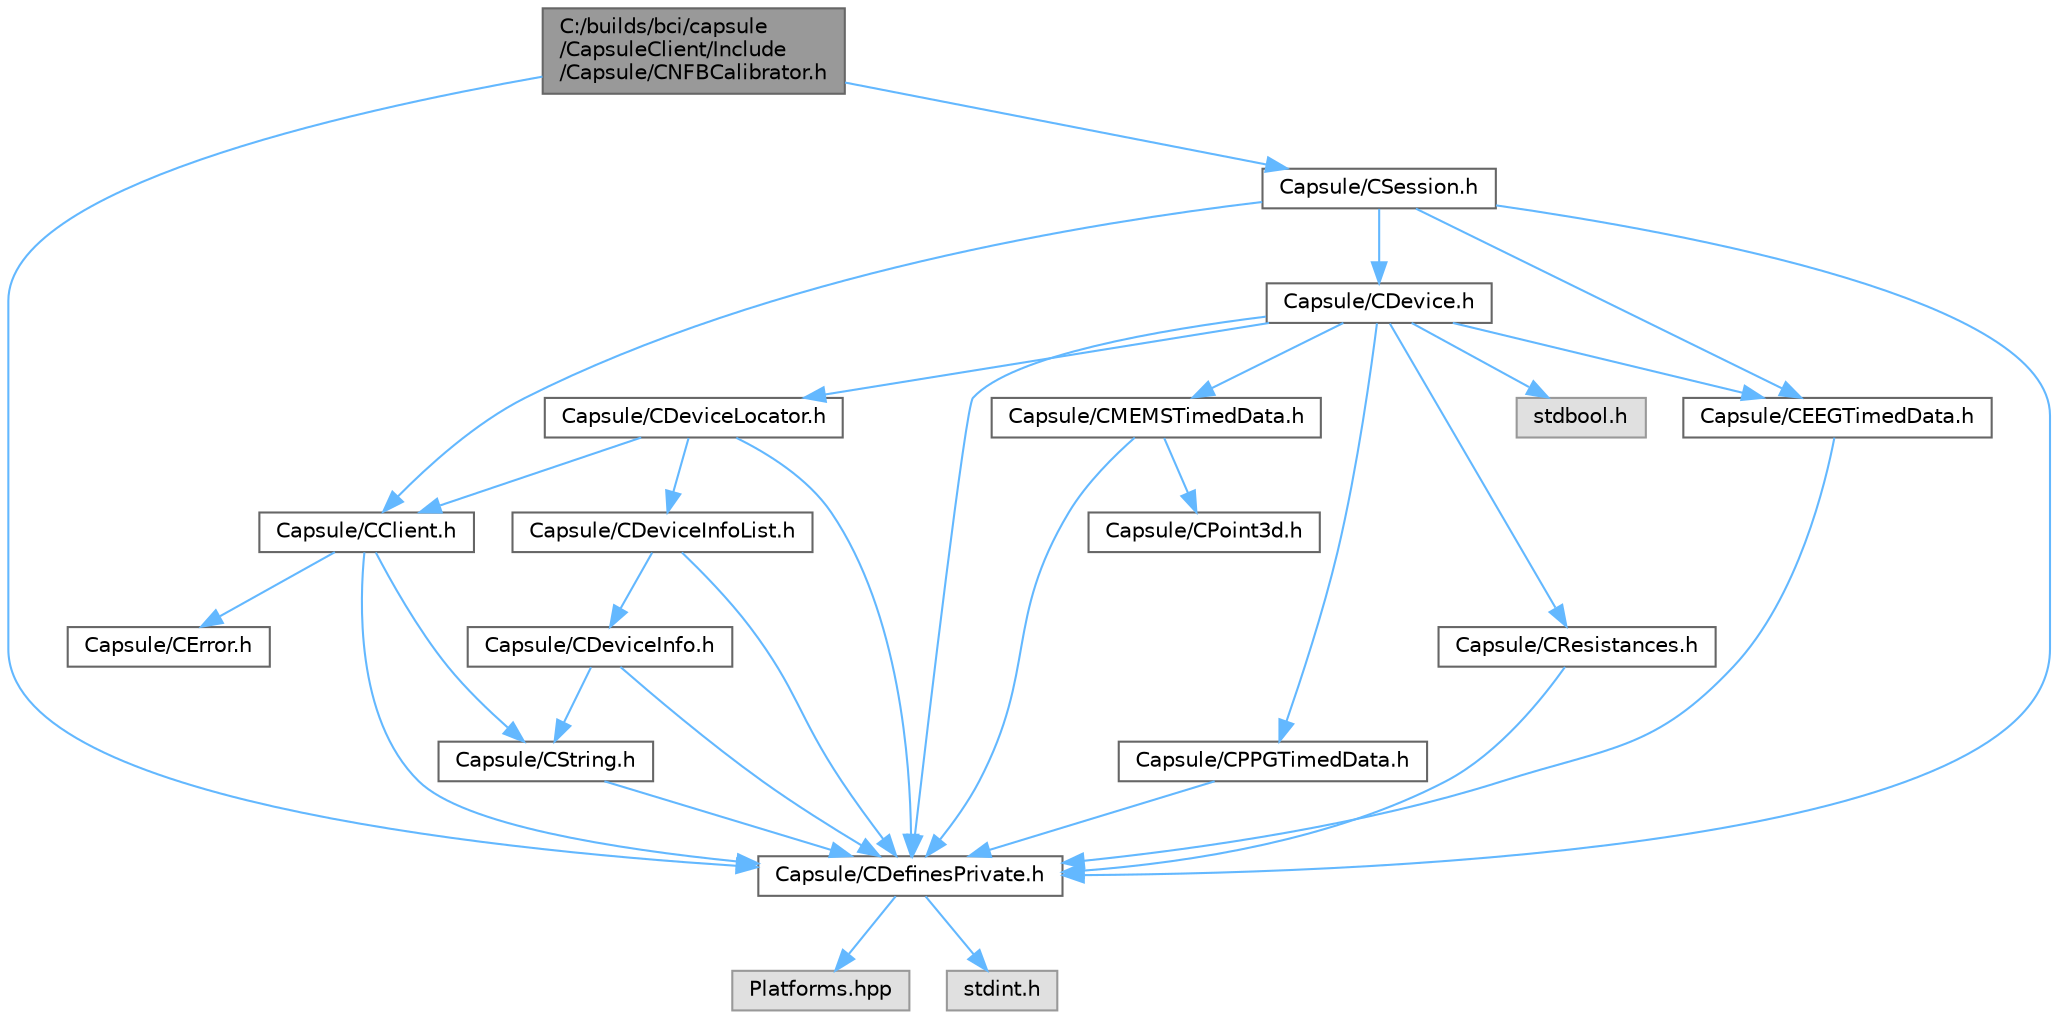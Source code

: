 digraph "C:/builds/bci/capsule/CapsuleClient/Include/Capsule/CNFBCalibrator.h"
{
 // LATEX_PDF_SIZE
  bgcolor="transparent";
  edge [fontname=Helvetica,fontsize=10,labelfontname=Helvetica,labelfontsize=10];
  node [fontname=Helvetica,fontsize=10,shape=box,height=0.2,width=0.4];
  Node1 [id="Node000001",label="C:/builds/bci/capsule\l/CapsuleClient/Include\l/Capsule/CNFBCalibrator.h",height=0.2,width=0.4,color="gray40", fillcolor="grey60", style="filled", fontcolor="black",tooltip=" "];
  Node1 -> Node2 [id="edge1_Node000001_Node000002",color="steelblue1",style="solid",tooltip=" "];
  Node2 [id="Node000002",label="Capsule/CDefinesPrivate.h",height=0.2,width=0.4,color="grey40", fillcolor="white", style="filled",URL="$_c_defines_private_8h.html",tooltip=" "];
  Node2 -> Node3 [id="edge2_Node000002_Node000003",color="steelblue1",style="solid",tooltip=" "];
  Node3 [id="Node000003",label="Platforms.hpp",height=0.2,width=0.4,color="grey60", fillcolor="#E0E0E0", style="filled",tooltip=" "];
  Node2 -> Node4 [id="edge3_Node000002_Node000004",color="steelblue1",style="solid",tooltip=" "];
  Node4 [id="Node000004",label="stdint.h",height=0.2,width=0.4,color="grey60", fillcolor="#E0E0E0", style="filled",tooltip=" "];
  Node1 -> Node5 [id="edge4_Node000001_Node000005",color="steelblue1",style="solid",tooltip=" "];
  Node5 [id="Node000005",label="Capsule/CSession.h",height=0.2,width=0.4,color="grey40", fillcolor="white", style="filled",URL="$_c_session_8h.html",tooltip=" "];
  Node5 -> Node6 [id="edge5_Node000005_Node000006",color="steelblue1",style="solid",tooltip=" "];
  Node6 [id="Node000006",label="Capsule/CClient.h",height=0.2,width=0.4,color="grey40", fillcolor="white", style="filled",URL="$_c_client_8h.html",tooltip=" "];
  Node6 -> Node2 [id="edge6_Node000006_Node000002",color="steelblue1",style="solid",tooltip=" "];
  Node6 -> Node7 [id="edge7_Node000006_Node000007",color="steelblue1",style="solid",tooltip=" "];
  Node7 [id="Node000007",label="Capsule/CError.h",height=0.2,width=0.4,color="grey40", fillcolor="white", style="filled",URL="$_c_error_8h.html",tooltip=" "];
  Node6 -> Node8 [id="edge8_Node000006_Node000008",color="steelblue1",style="solid",tooltip=" "];
  Node8 [id="Node000008",label="Capsule/CString.h",height=0.2,width=0.4,color="grey40", fillcolor="white", style="filled",URL="$_c_string_8h.html",tooltip=" "];
  Node8 -> Node2 [id="edge9_Node000008_Node000002",color="steelblue1",style="solid",tooltip=" "];
  Node5 -> Node2 [id="edge10_Node000005_Node000002",color="steelblue1",style="solid",tooltip=" "];
  Node5 -> Node9 [id="edge11_Node000005_Node000009",color="steelblue1",style="solid",tooltip=" "];
  Node9 [id="Node000009",label="Capsule/CDevice.h",height=0.2,width=0.4,color="grey40", fillcolor="white", style="filled",URL="$_c_device_8h.html",tooltip=" "];
  Node9 -> Node2 [id="edge12_Node000009_Node000002",color="steelblue1",style="solid",tooltip=" "];
  Node9 -> Node10 [id="edge13_Node000009_Node000010",color="steelblue1",style="solid",tooltip=" "];
  Node10 [id="Node000010",label="Capsule/CDeviceLocator.h",height=0.2,width=0.4,color="grey40", fillcolor="white", style="filled",URL="$_c_device_locator_8h.html",tooltip=" "];
  Node10 -> Node6 [id="edge14_Node000010_Node000006",color="steelblue1",style="solid",tooltip=" "];
  Node10 -> Node2 [id="edge15_Node000010_Node000002",color="steelblue1",style="solid",tooltip=" "];
  Node10 -> Node11 [id="edge16_Node000010_Node000011",color="steelblue1",style="solid",tooltip=" "];
  Node11 [id="Node000011",label="Capsule/CDeviceInfoList.h",height=0.2,width=0.4,color="grey40", fillcolor="white", style="filled",URL="$_c_device_info_list_8h.html",tooltip=" "];
  Node11 -> Node2 [id="edge17_Node000011_Node000002",color="steelblue1",style="solid",tooltip=" "];
  Node11 -> Node12 [id="edge18_Node000011_Node000012",color="steelblue1",style="solid",tooltip=" "];
  Node12 [id="Node000012",label="Capsule/CDeviceInfo.h",height=0.2,width=0.4,color="grey40", fillcolor="white", style="filled",URL="$_c_device_info_8h.html",tooltip=" "];
  Node12 -> Node2 [id="edge19_Node000012_Node000002",color="steelblue1",style="solid",tooltip=" "];
  Node12 -> Node8 [id="edge20_Node000012_Node000008",color="steelblue1",style="solid",tooltip=" "];
  Node9 -> Node13 [id="edge21_Node000009_Node000013",color="steelblue1",style="solid",tooltip=" "];
  Node13 [id="Node000013",label="Capsule/CEEGTimedData.h",height=0.2,width=0.4,color="grey40", fillcolor="white", style="filled",URL="$_c_e_e_g_timed_data_8h.html",tooltip=" "];
  Node13 -> Node2 [id="edge22_Node000013_Node000002",color="steelblue1",style="solid",tooltip=" "];
  Node9 -> Node14 [id="edge23_Node000009_Node000014",color="steelblue1",style="solid",tooltip=" "];
  Node14 [id="Node000014",label="Capsule/CMEMSTimedData.h",height=0.2,width=0.4,color="grey40", fillcolor="white", style="filled",URL="$_c_m_e_m_s_timed_data_8h.html",tooltip=" "];
  Node14 -> Node2 [id="edge24_Node000014_Node000002",color="steelblue1",style="solid",tooltip=" "];
  Node14 -> Node15 [id="edge25_Node000014_Node000015",color="steelblue1",style="solid",tooltip=" "];
  Node15 [id="Node000015",label="Capsule/CPoint3d.h",height=0.2,width=0.4,color="grey40", fillcolor="white", style="filled",URL="$_c_point3d_8h.html",tooltip=" "];
  Node9 -> Node16 [id="edge26_Node000009_Node000016",color="steelblue1",style="solid",tooltip=" "];
  Node16 [id="Node000016",label="Capsule/CPPGTimedData.h",height=0.2,width=0.4,color="grey40", fillcolor="white", style="filled",URL="$_c_p_p_g_timed_data_8h.html",tooltip=" "];
  Node16 -> Node2 [id="edge27_Node000016_Node000002",color="steelblue1",style="solid",tooltip=" "];
  Node9 -> Node17 [id="edge28_Node000009_Node000017",color="steelblue1",style="solid",tooltip=" "];
  Node17 [id="Node000017",label="Capsule/CResistances.h",height=0.2,width=0.4,color="grey40", fillcolor="white", style="filled",URL="$_c_resistances_8h.html",tooltip=" "];
  Node17 -> Node2 [id="edge29_Node000017_Node000002",color="steelblue1",style="solid",tooltip=" "];
  Node9 -> Node18 [id="edge30_Node000009_Node000018",color="steelblue1",style="solid",tooltip=" "];
  Node18 [id="Node000018",label="stdbool.h",height=0.2,width=0.4,color="grey60", fillcolor="#E0E0E0", style="filled",tooltip=" "];
  Node5 -> Node13 [id="edge31_Node000005_Node000013",color="steelblue1",style="solid",tooltip=" "];
}
